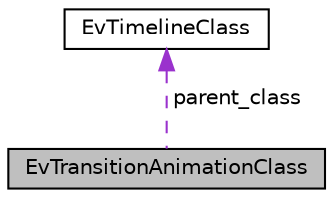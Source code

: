 digraph "EvTransitionAnimationClass"
{
  edge [fontname="Helvetica",fontsize="10",labelfontname="Helvetica",labelfontsize="10"];
  node [fontname="Helvetica",fontsize="10",shape=record];
  Node1 [label="EvTransitionAnimationClass",height=0.2,width=0.4,color="black", fillcolor="grey75", style="filled" fontcolor="black"];
  Node2 -> Node1 [dir="back",color="darkorchid3",fontsize="10",style="dashed",label=" parent_class" ,fontname="Helvetica"];
  Node2 [label="EvTimelineClass",height=0.2,width=0.4,color="black", fillcolor="white", style="filled",URL="$d7/d4d/structEvTimelineClass.html"];
}

